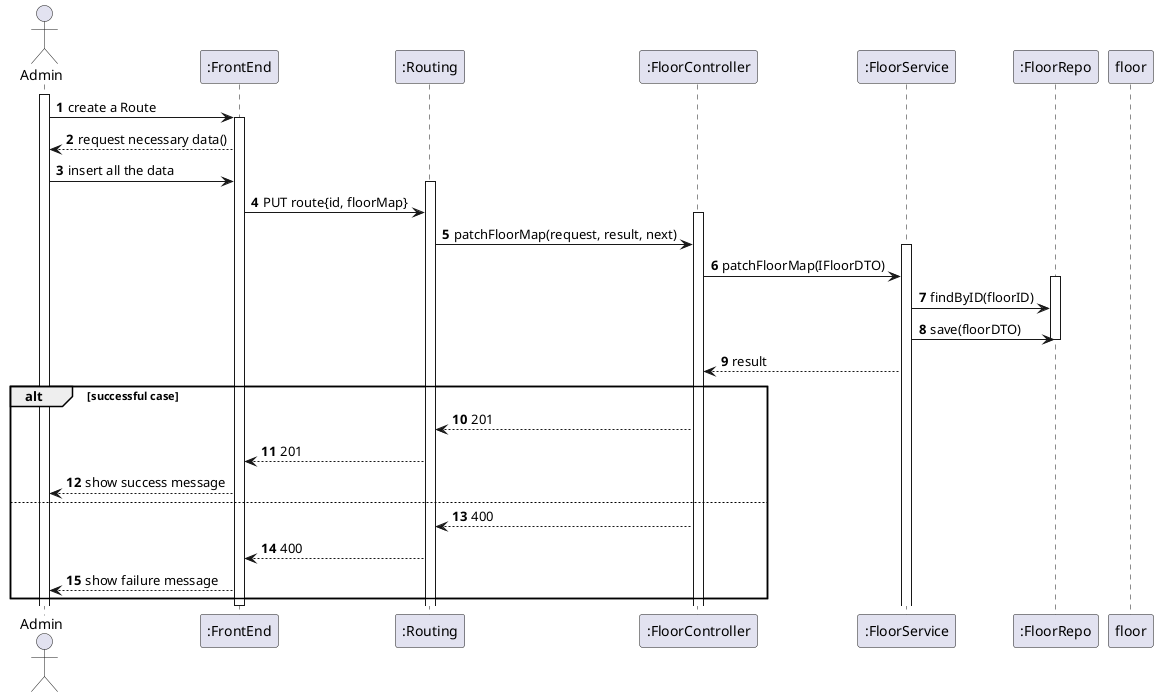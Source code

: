 @startuml
autonumber
'hide footbox
actor "Admin" as admin

participant ":FrontEnd" as sys
participant ":Routing" as route
participant ":FloorController" as ctrl
participant ":FloorService" as srvc
participant ":FloorRepo" as repo


activate admin

admin -> sys: create a Route
activate sys

sys --> admin: request necessary data()
admin -> sys : insert all the data
activate route
sys -> route: PUT route{id, floorMap}
activate ctrl
route -> ctrl: patchFloorMap(request, result, next)
activate srvc
ctrl -> srvc: patchFloorMap(IFloorDTO)
activate repo
srvc -> repo: findByID(floorID)
srvc -> repo: save(floorDTO)
deactivate repo
srvc --> ctrl: result

alt successful case
    ctrl --> route : 201
    route --> sys: 201
    sys --> admin: show success message
else
    ctrl --> route : 400
    route --> sys: 400
    sys --> admin: show failure message
end
deactivate floor
deactivate sys
@enduml